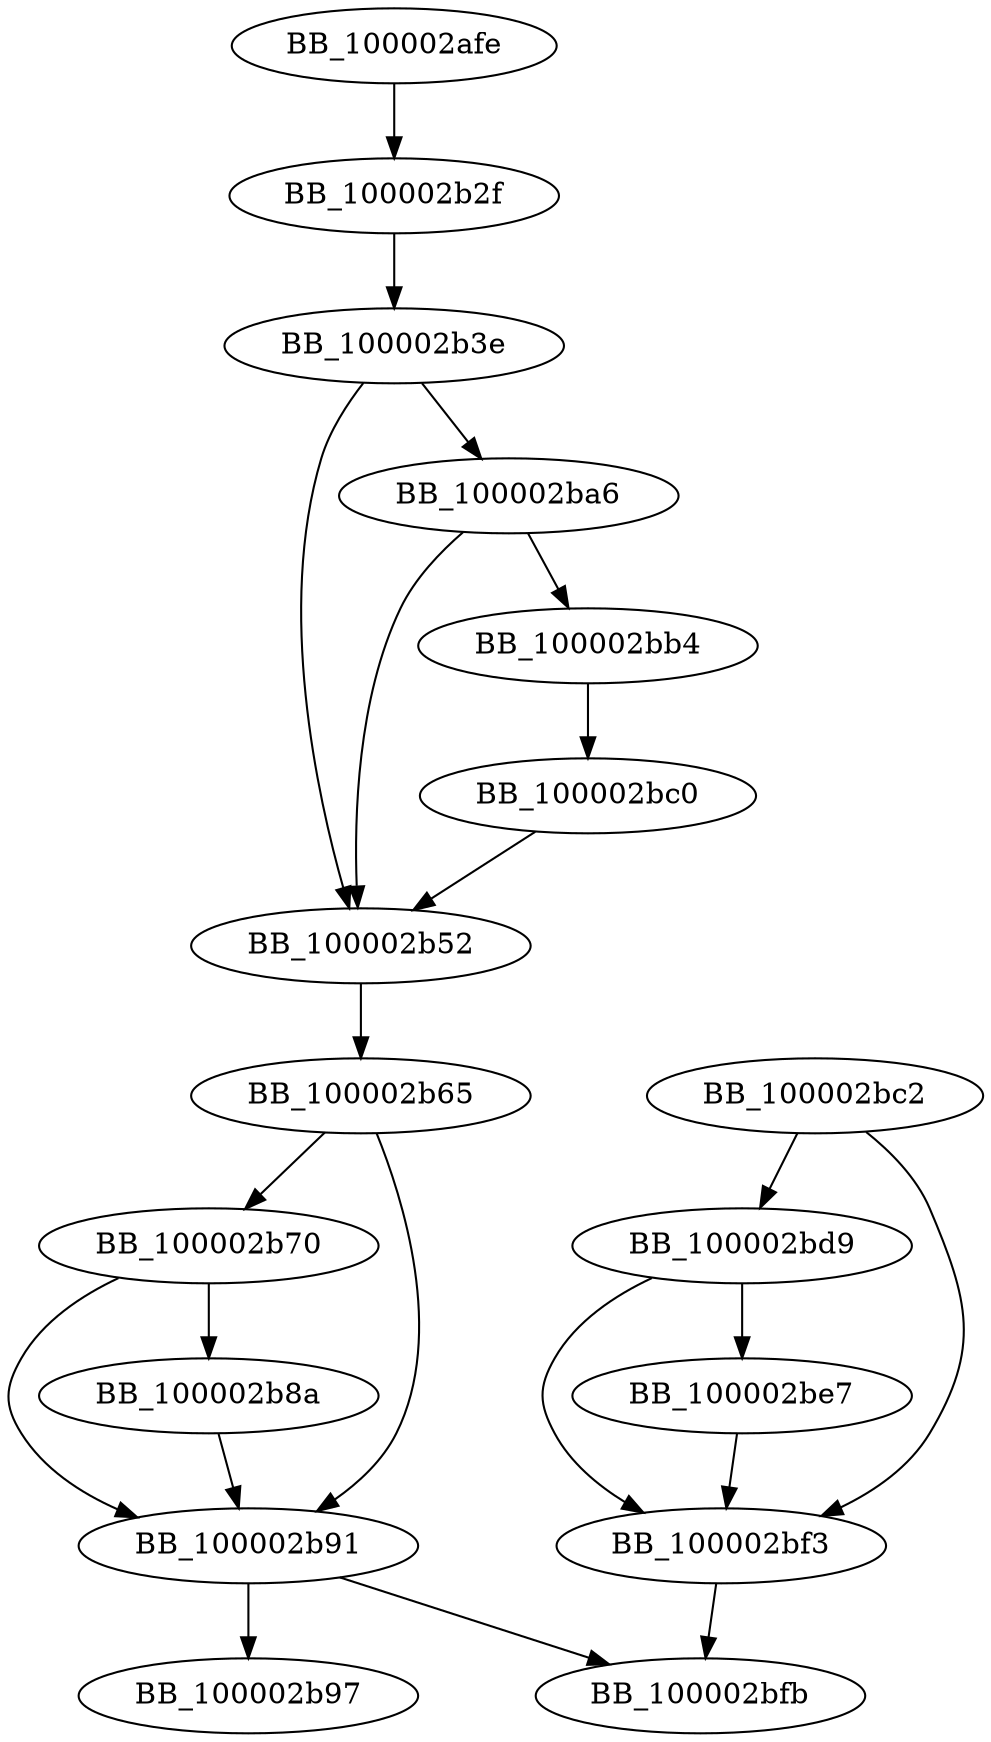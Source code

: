 DiGraph __Z11getFileSizeSs{
BB_100002afe->BB_100002b2f
BB_100002b2f->BB_100002b3e
BB_100002b3e->BB_100002b52
BB_100002b3e->BB_100002ba6
BB_100002b52->BB_100002b65
BB_100002b65->BB_100002b70
BB_100002b65->BB_100002b91
BB_100002b70->BB_100002b8a
BB_100002b70->BB_100002b91
BB_100002b8a->BB_100002b91
BB_100002b91->BB_100002b97
BB_100002b91->BB_100002bfb
BB_100002ba6->BB_100002b52
BB_100002ba6->BB_100002bb4
BB_100002bb4->BB_100002bc0
BB_100002bc0->BB_100002b52
BB_100002bc2->BB_100002bd9
BB_100002bc2->BB_100002bf3
BB_100002bd9->BB_100002be7
BB_100002bd9->BB_100002bf3
BB_100002be7->BB_100002bf3
BB_100002bf3->BB_100002bfb
}
